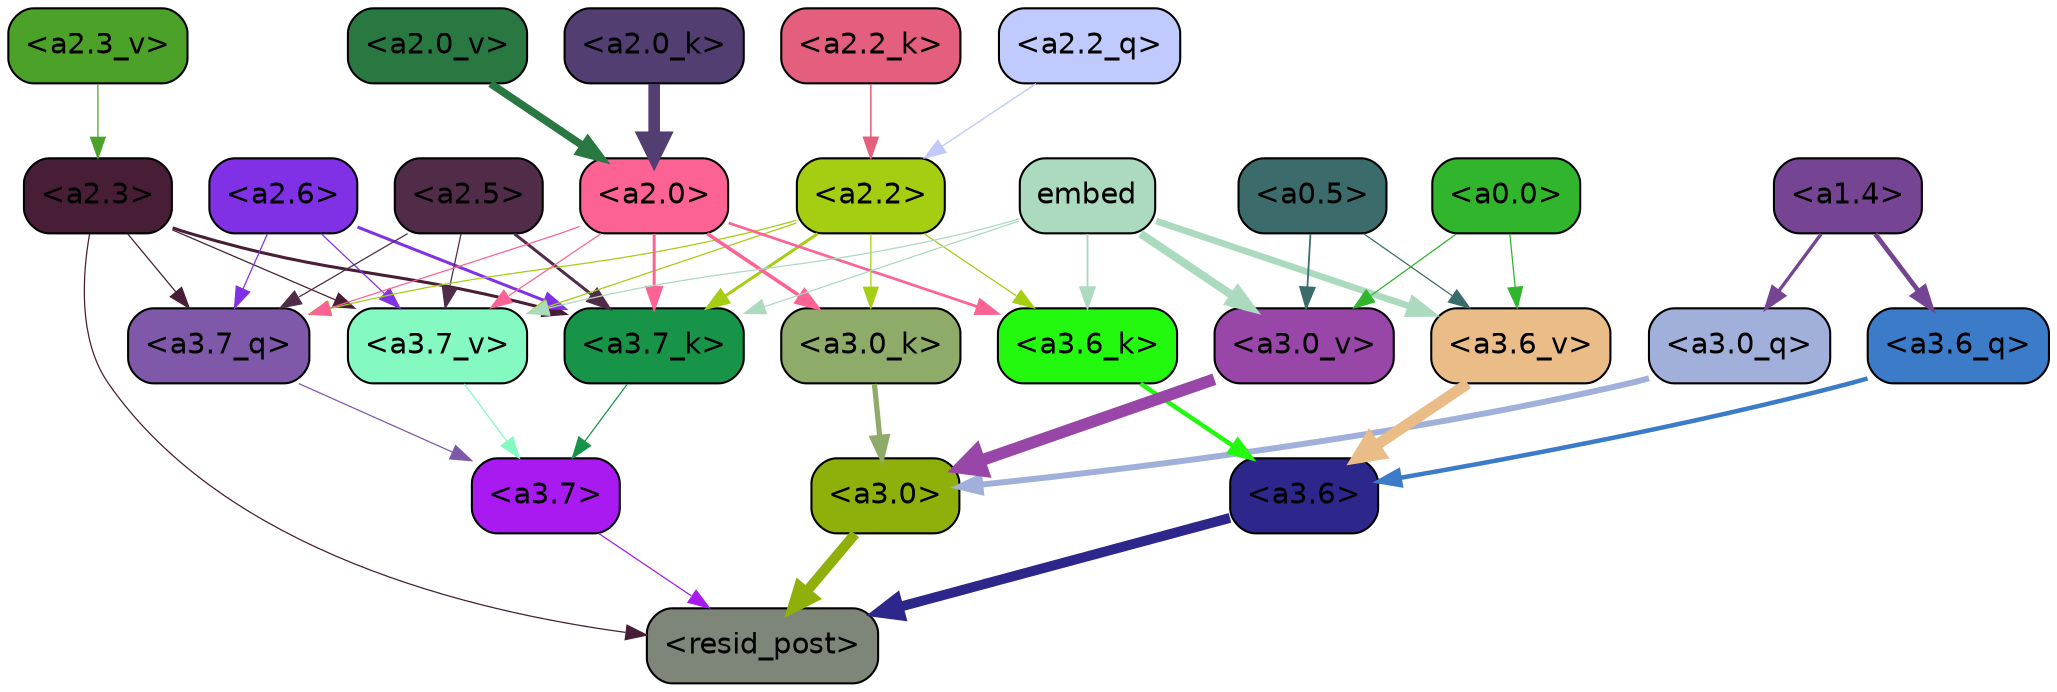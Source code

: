 strict digraph "" {
	graph [bgcolor=transparent,
		layout=dot,
		overlap=false,
		splines=true
	];
	"<a3.7>"	[color=black,
		fillcolor="#a81aef",
		fontname=Helvetica,
		shape=box,
		style="filled, rounded"];
	"<resid_post>"	[color=black,
		fillcolor="#7e8679",
		fontname=Helvetica,
		shape=box,
		style="filled, rounded"];
	"<a3.7>" -> "<resid_post>"	[color="#a81aef",
		penwidth=0.6];
	"<a3.6>"	[color=black,
		fillcolor="#2d278c",
		fontname=Helvetica,
		shape=box,
		style="filled, rounded"];
	"<a3.6>" -> "<resid_post>"	[color="#2d278c",
		penwidth=4.746312499046326];
	"<a3.0>"	[color=black,
		fillcolor="#8fb00a",
		fontname=Helvetica,
		shape=box,
		style="filled, rounded"];
	"<a3.0>" -> "<resid_post>"	[color="#8fb00a",
		penwidth=4.896343111991882];
	"<a2.3>"	[color=black,
		fillcolor="#481e36",
		fontname=Helvetica,
		shape=box,
		style="filled, rounded"];
	"<a2.3>" -> "<resid_post>"	[color="#481e36",
		penwidth=0.6];
	"<a3.7_q>"	[color=black,
		fillcolor="#8058aa",
		fontname=Helvetica,
		shape=box,
		style="filled, rounded"];
	"<a2.3>" -> "<a3.7_q>"	[color="#481e36",
		penwidth=0.6];
	"<a3.7_k>"	[color=black,
		fillcolor="#179448",
		fontname=Helvetica,
		shape=box,
		style="filled, rounded"];
	"<a2.3>" -> "<a3.7_k>"	[color="#481e36",
		penwidth=1.467104621231556];
	"<a3.7_v>"	[color=black,
		fillcolor="#85f9c2",
		fontname=Helvetica,
		shape=box,
		style="filled, rounded"];
	"<a2.3>" -> "<a3.7_v>"	[color="#481e36",
		penwidth=0.6];
	"<a3.7_q>" -> "<a3.7>"	[color="#8058aa",
		penwidth=0.6];
	"<a3.6_q>"	[color=black,
		fillcolor="#3c7bc8",
		fontname=Helvetica,
		shape=box,
		style="filled, rounded"];
	"<a3.6_q>" -> "<a3.6>"	[color="#3c7bc8",
		penwidth=2.160832464694977];
	"<a3.0_q>"	[color=black,
		fillcolor="#a1b0da",
		fontname=Helvetica,
		shape=box,
		style="filled, rounded"];
	"<a3.0_q>" -> "<a3.0>"	[color="#a1b0da",
		penwidth=2.870753765106201];
	"<a3.7_k>" -> "<a3.7>"	[color="#179448",
		penwidth=0.6];
	"<a3.6_k>"	[color=black,
		fillcolor="#23f90f",
		fontname=Helvetica,
		shape=box,
		style="filled, rounded"];
	"<a3.6_k>" -> "<a3.6>"	[color="#23f90f",
		penwidth=2.13908451795578];
	"<a3.0_k>"	[color=black,
		fillcolor="#8eab69",
		fontname=Helvetica,
		shape=box,
		style="filled, rounded"];
	"<a3.0_k>" -> "<a3.0>"	[color="#8eab69",
		penwidth=2.520303964614868];
	"<a3.7_v>" -> "<a3.7>"	[color="#85f9c2",
		penwidth=0.6];
	"<a3.6_v>"	[color=black,
		fillcolor="#eabc88",
		fontname=Helvetica,
		shape=box,
		style="filled, rounded"];
	"<a3.6_v>" -> "<a3.6>"	[color="#eabc88",
		penwidth=5.297133803367615];
	"<a3.0_v>"	[color=black,
		fillcolor="#9846a8",
		fontname=Helvetica,
		shape=box,
		style="filled, rounded"];
	"<a3.0_v>" -> "<a3.0>"	[color="#9846a8",
		penwidth=5.680712580680847];
	"<a2.6>"	[color=black,
		fillcolor="#8131e5",
		fontname=Helvetica,
		shape=box,
		style="filled, rounded"];
	"<a2.6>" -> "<a3.7_q>"	[color="#8131e5",
		penwidth=0.6];
	"<a2.6>" -> "<a3.7_k>"	[color="#8131e5",
		penwidth=1.4453159049153328];
	"<a2.6>" -> "<a3.7_v>"	[color="#8131e5",
		penwidth=0.6];
	"<a2.5>"	[color=black,
		fillcolor="#512c49",
		fontname=Helvetica,
		shape=box,
		style="filled, rounded"];
	"<a2.5>" -> "<a3.7_q>"	[color="#512c49",
		penwidth=0.6];
	"<a2.5>" -> "<a3.7_k>"	[color="#512c49",
		penwidth=1.4526091292500496];
	"<a2.5>" -> "<a3.7_v>"	[color="#512c49",
		penwidth=0.6];
	"<a2.2>"	[color=black,
		fillcolor="#a5cd12",
		fontname=Helvetica,
		shape=box,
		style="filled, rounded"];
	"<a2.2>" -> "<a3.7_q>"	[color="#a5cd12",
		penwidth=0.6];
	"<a2.2>" -> "<a3.7_k>"	[color="#a5cd12",
		penwidth=1.4310357049107552];
	"<a2.2>" -> "<a3.6_k>"	[color="#a5cd12",
		penwidth=0.6];
	"<a2.2>" -> "<a3.0_k>"	[color="#a5cd12",
		penwidth=0.6];
	"<a2.2>" -> "<a3.7_v>"	[color="#a5cd12",
		penwidth=0.6];
	"<a2.0>"	[color=black,
		fillcolor="#fd6295",
		fontname=Helvetica,
		shape=box,
		style="filled, rounded"];
	"<a2.0>" -> "<a3.7_q>"	[color="#fd6295",
		penwidth=0.6];
	"<a2.0>" -> "<a3.7_k>"	[color="#fd6295",
		penwidth=1.4314699843525887];
	"<a2.0>" -> "<a3.6_k>"	[color="#fd6295",
		penwidth=1.2950235605239868];
	"<a2.0>" -> "<a3.0_k>"	[color="#fd6295",
		penwidth=1.712992787361145];
	"<a2.0>" -> "<a3.7_v>"	[color="#fd6295",
		penwidth=0.6];
	"<a1.4>"	[color=black,
		fillcolor="#754492",
		fontname=Helvetica,
		shape=box,
		style="filled, rounded"];
	"<a1.4>" -> "<a3.6_q>"	[color="#754492",
		penwidth=2.2719132900238037];
	"<a1.4>" -> "<a3.0_q>"	[color="#754492",
		penwidth=1.5932877659797668];
	embed	[color=black,
		fillcolor="#acdabe",
		fontname=Helvetica,
		shape=box,
		style="filled, rounded"];
	embed -> "<a3.7_k>"	[color="#acdabe",
		penwidth=0.6];
	embed -> "<a3.6_k>"	[color="#acdabe",
		penwidth=0.891706109046936];
	embed -> "<a3.7_v>"	[color="#acdabe",
		penwidth=0.6];
	embed -> "<a3.6_v>"	[color="#acdabe",
		penwidth=3.1766927242279053];
	embed -> "<a3.0_v>"	[color="#acdabe",
		penwidth=3.9005755856633186];
	"<a0.5>"	[color=black,
		fillcolor="#3b6b6a",
		fontname=Helvetica,
		shape=box,
		style="filled, rounded"];
	"<a0.5>" -> "<a3.6_v>"	[color="#3b6b6a",
		penwidth=0.6];
	"<a0.5>" -> "<a3.0_v>"	[color="#3b6b6a",
		penwidth=0.8493617177009583];
	"<a0.0>"	[color=black,
		fillcolor="#30b52d",
		fontname=Helvetica,
		shape=box,
		style="filled, rounded"];
	"<a0.0>" -> "<a3.6_v>"	[color="#30b52d",
		penwidth=0.6];
	"<a0.0>" -> "<a3.0_v>"	[color="#30b52d",
		penwidth=0.6];
	"<a2.2_q>"	[color=black,
		fillcolor="#c0cafc",
		fontname=Helvetica,
		shape=box,
		style="filled, rounded"];
	"<a2.2_q>" -> "<a2.2>"	[color="#c0cafc",
		penwidth=0.6677633281797171];
	"<a2.2_k>"	[color=black,
		fillcolor="#e45f7d",
		fontname=Helvetica,
		shape=box,
		style="filled, rounded"];
	"<a2.2_k>" -> "<a2.2>"	[color="#e45f7d",
		penwidth=0.7399393804371357];
	"<a2.0_k>"	[color=black,
		fillcolor="#523e70",
		fontname=Helvetica,
		shape=box,
		style="filled, rounded"];
	"<a2.0_k>" -> "<a2.0>"	[color="#523e70",
		penwidth=5.5817058570683];
	"<a2.3_v>"	[color=black,
		fillcolor="#4ca229",
		fontname=Helvetica,
		shape=box,
		style="filled, rounded"];
	"<a2.3_v>" -> "<a2.3>"	[color="#4ca229",
		penwidth=0.6];
	"<a2.0_v>"	[color=black,
		fillcolor="#297841",
		fontname=Helvetica,
		shape=box,
		style="filled, rounded"];
	"<a2.0_v>" -> "<a2.0>"	[color="#297841",
		penwidth=3.7102378383278847];
}
